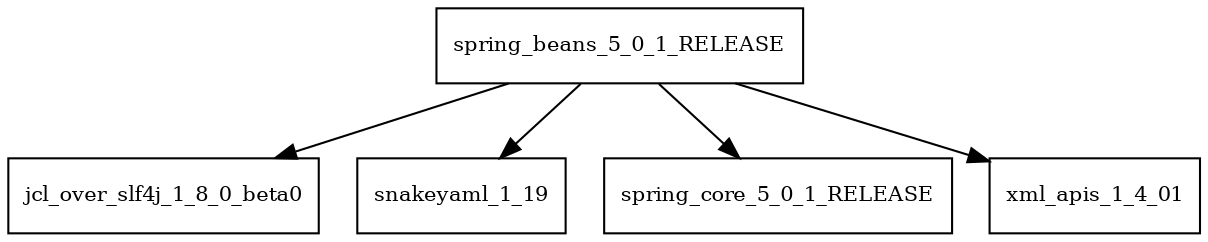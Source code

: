 digraph spring_beans_5_0_1_RELEASE_dependencies {
  node [shape = box, fontsize=10.0];
  spring_beans_5_0_1_RELEASE -> jcl_over_slf4j_1_8_0_beta0;
  spring_beans_5_0_1_RELEASE -> snakeyaml_1_19;
  spring_beans_5_0_1_RELEASE -> spring_core_5_0_1_RELEASE;
  spring_beans_5_0_1_RELEASE -> xml_apis_1_4_01;
}

